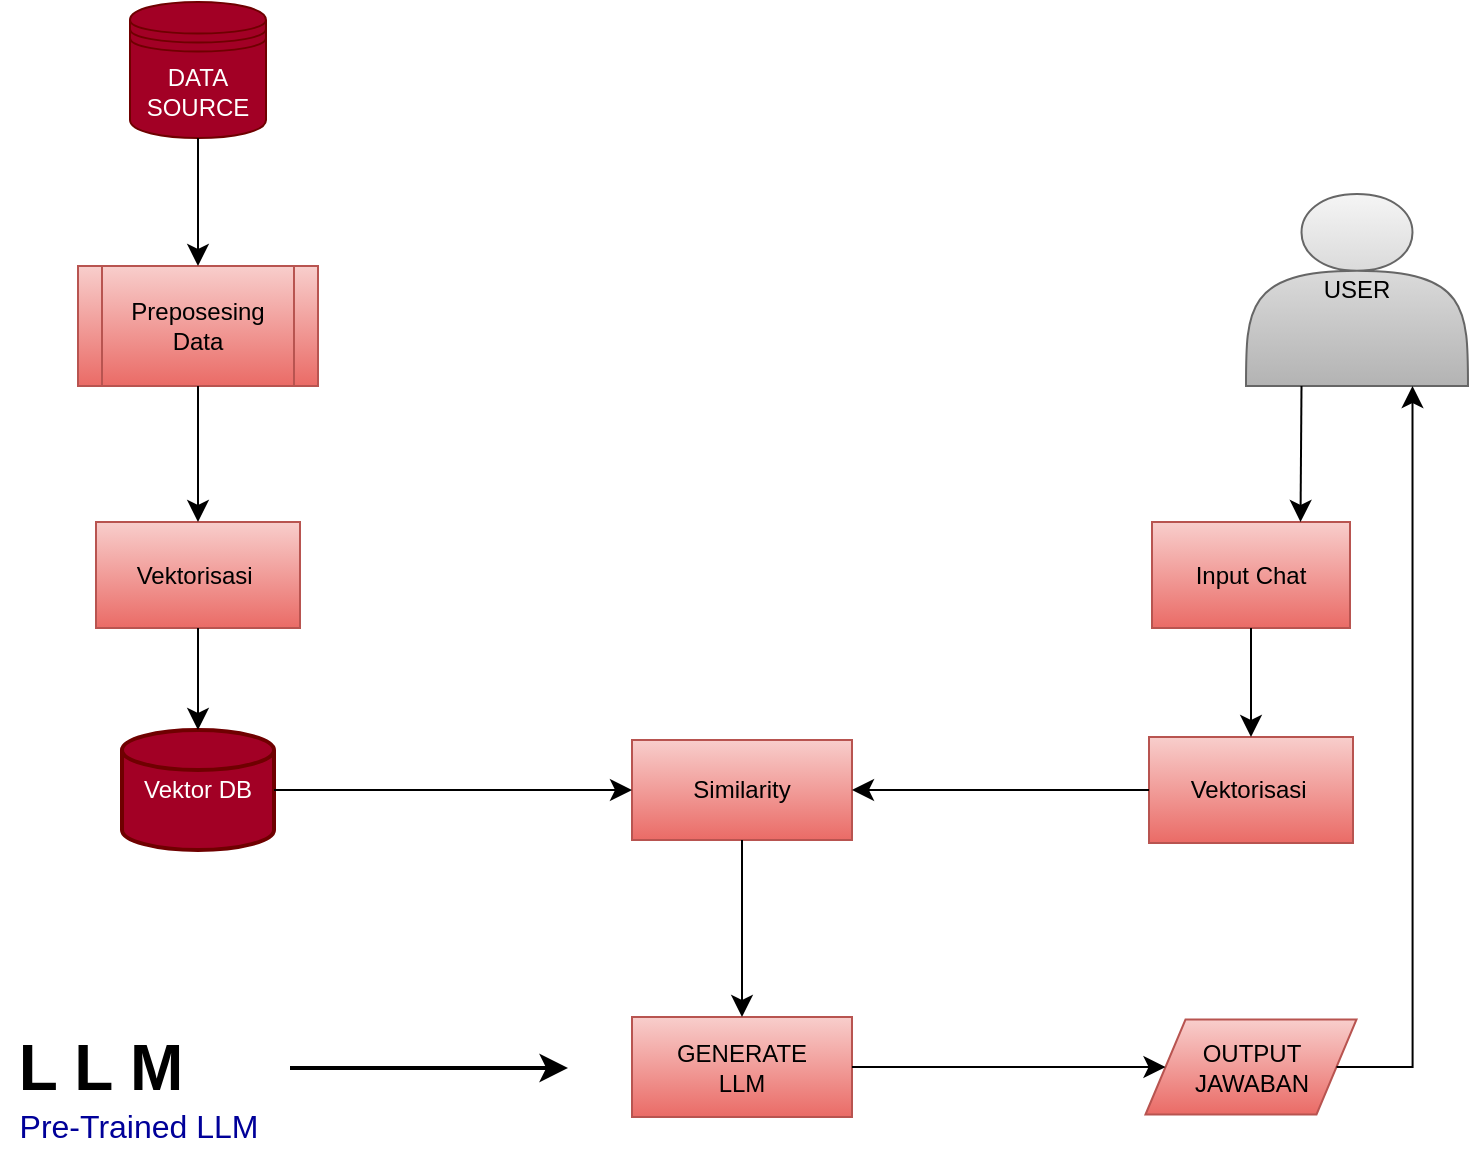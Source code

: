 <mxfile version="24.4.10" type="github">
  <diagram name="Page-1" id="I4u7UgQ7ZcSbGge25PJT">
    <mxGraphModel dx="1280" dy="484" grid="0" gridSize="10" guides="1" tooltips="1" connect="1" arrows="1" fold="1" page="0" pageScale="1" pageWidth="850" pageHeight="1100" math="0" shadow="0">
      <root>
        <mxCell id="0" />
        <mxCell id="1" parent="0" />
        <mxCell id="fuMs2qYxezaAky1oHTTr-2" value="USER" style="shape=actor;whiteSpace=wrap;html=1;fillColor=#f5f5f5;strokeColor=#666666;gradientColor=#b3b3b3;" vertex="1" parent="1">
          <mxGeometry x="493" y="236" width="111" height="96" as="geometry" />
        </mxCell>
        <mxCell id="fuMs2qYxezaAky1oHTTr-3" value="Preposesing Data" style="shape=process;whiteSpace=wrap;html=1;backgroundOutline=1;fillColor=#f8cecc;strokeColor=#b85450;gradientColor=#ea6b66;" vertex="1" parent="1">
          <mxGeometry x="-91" y="272" width="120" height="60" as="geometry" />
        </mxCell>
        <mxCell id="fuMs2qYxezaAky1oHTTr-4" value="DATA SOURCE" style="shape=datastore;whiteSpace=wrap;html=1;fillColor=#a20025;fontColor=#ffffff;strokeColor=#6F0000;" vertex="1" parent="1">
          <mxGeometry x="-65" y="140" width="68" height="68" as="geometry" />
        </mxCell>
        <mxCell id="fuMs2qYxezaAky1oHTTr-5" value="Vektorisasi&amp;nbsp;" style="rounded=0;whiteSpace=wrap;html=1;fillColor=#f8cecc;strokeColor=#b85450;gradientColor=#ea6b66;" vertex="1" parent="1">
          <mxGeometry x="-82" y="400" width="102" height="53" as="geometry" />
        </mxCell>
        <mxCell id="fuMs2qYxezaAky1oHTTr-6" value="Vektor DB" style="strokeWidth=2;html=1;shape=mxgraph.flowchart.database;whiteSpace=wrap;fillColor=#a20025;fontColor=#ffffff;strokeColor=#6F0000;" vertex="1" parent="1">
          <mxGeometry x="-69" y="504" width="76" height="60" as="geometry" />
        </mxCell>
        <mxCell id="fuMs2qYxezaAky1oHTTr-7" value="Similarity" style="html=1;whiteSpace=wrap;fillColor=#f8cecc;gradientColor=#ea6b66;strokeColor=#b85450;" vertex="1" parent="1">
          <mxGeometry x="186" y="509" width="110" height="50" as="geometry" />
        </mxCell>
        <mxCell id="fuMs2qYxezaAky1oHTTr-8" value="Input Chat" style="rounded=0;whiteSpace=wrap;html=1;fillColor=#f8cecc;gradientColor=#ea6b66;strokeColor=#b85450;" vertex="1" parent="1">
          <mxGeometry x="446" y="400" width="99" height="53" as="geometry" />
        </mxCell>
        <mxCell id="fuMs2qYxezaAky1oHTTr-9" value="Vektorisasi&amp;nbsp;" style="rounded=0;whiteSpace=wrap;html=1;fillColor=#f8cecc;strokeColor=#b85450;gradientColor=#ea6b66;" vertex="1" parent="1">
          <mxGeometry x="444.5" y="507.5" width="102" height="53" as="geometry" />
        </mxCell>
        <mxCell id="fuMs2qYxezaAky1oHTTr-11" value="&lt;h1&gt;L L M&lt;/h1&gt;" style="text;html=1;align=center;verticalAlign=middle;resizable=0;points=[];autosize=1;strokeColor=none;fillColor=none;fontSize=16;" vertex="1" parent="1">
          <mxGeometry x="-130" y="626" width="100" height="93" as="geometry" />
        </mxCell>
        <mxCell id="fuMs2qYxezaAky1oHTTr-14" value="Pre-Trained LLM" style="text;html=1;align=center;verticalAlign=middle;resizable=0;points=[];autosize=1;strokeColor=none;fillColor=none;fontSize=16;fontColor=#000099;" vertex="1" parent="1">
          <mxGeometry x="-130" y="686" width="137" height="31" as="geometry" />
        </mxCell>
        <mxCell id="fuMs2qYxezaAky1oHTTr-16" value="GENERATE&lt;br&gt;LLM" style="html=1;whiteSpace=wrap;fillColor=#f8cecc;gradientColor=#ea6b66;strokeColor=#b85450;" vertex="1" parent="1">
          <mxGeometry x="186" y="647.5" width="110" height="50" as="geometry" />
        </mxCell>
        <mxCell id="fuMs2qYxezaAky1oHTTr-21" value="OUTPUT&lt;div&gt;JAWABAN&lt;/div&gt;" style="shape=parallelogram;perimeter=parallelogramPerimeter;whiteSpace=wrap;html=1;fixedSize=1;fillColor=#f8cecc;gradientColor=#ea6b66;strokeColor=#b85450;" vertex="1" parent="1">
          <mxGeometry x="442.75" y="648.75" width="105.5" height="47.5" as="geometry" />
        </mxCell>
        <mxCell id="fuMs2qYxezaAky1oHTTr-22" value="" style="endArrow=classic;html=1;rounded=0;fontSize=12;startSize=8;endSize=8;curved=1;exitX=0.5;exitY=1;exitDx=0;exitDy=0;entryX=0.5;entryY=0;entryDx=0;entryDy=0;" edge="1" parent="1" source="fuMs2qYxezaAky1oHTTr-4" target="fuMs2qYxezaAky1oHTTr-3">
          <mxGeometry width="50" height="50" relative="1" as="geometry">
            <mxPoint x="252" y="392" as="sourcePoint" />
            <mxPoint x="302" y="342" as="targetPoint" />
          </mxGeometry>
        </mxCell>
        <mxCell id="fuMs2qYxezaAky1oHTTr-23" value="" style="endArrow=classic;html=1;rounded=0;fontSize=12;startSize=8;endSize=8;curved=1;exitX=0.5;exitY=1;exitDx=0;exitDy=0;entryX=0.5;entryY=0;entryDx=0;entryDy=0;" edge="1" parent="1" source="fuMs2qYxezaAky1oHTTr-3" target="fuMs2qYxezaAky1oHTTr-5">
          <mxGeometry width="50" height="50" relative="1" as="geometry">
            <mxPoint x="252" y="392" as="sourcePoint" />
            <mxPoint x="302" y="342" as="targetPoint" />
          </mxGeometry>
        </mxCell>
        <mxCell id="fuMs2qYxezaAky1oHTTr-24" value="" style="endArrow=classic;html=1;rounded=0;fontSize=12;startSize=8;endSize=8;curved=1;exitX=0.5;exitY=1;exitDx=0;exitDy=0;entryX=0.5;entryY=0;entryDx=0;entryDy=0;entryPerimeter=0;" edge="1" parent="1" source="fuMs2qYxezaAky1oHTTr-5" target="fuMs2qYxezaAky1oHTTr-6">
          <mxGeometry width="50" height="50" relative="1" as="geometry">
            <mxPoint x="252" y="392" as="sourcePoint" />
            <mxPoint x="302" y="342" as="targetPoint" />
          </mxGeometry>
        </mxCell>
        <mxCell id="fuMs2qYxezaAky1oHTTr-25" value="" style="endArrow=classic;html=1;rounded=0;fontSize=12;startSize=8;endSize=8;curved=1;exitX=1;exitY=0.5;exitDx=0;exitDy=0;exitPerimeter=0;entryX=0;entryY=0.5;entryDx=0;entryDy=0;" edge="1" parent="1" source="fuMs2qYxezaAky1oHTTr-6" target="fuMs2qYxezaAky1oHTTr-7">
          <mxGeometry width="50" height="50" relative="1" as="geometry">
            <mxPoint x="252" y="532" as="sourcePoint" />
            <mxPoint x="302" y="482" as="targetPoint" />
          </mxGeometry>
        </mxCell>
        <mxCell id="fuMs2qYxezaAky1oHTTr-26" value="" style="endArrow=classic;html=1;rounded=0;fontSize=12;startSize=8;endSize=8;curved=1;exitX=0;exitY=0.5;exitDx=0;exitDy=0;entryX=1;entryY=0.5;entryDx=0;entryDy=0;" edge="1" parent="1" source="fuMs2qYxezaAky1oHTTr-9" target="fuMs2qYxezaAky1oHTTr-7">
          <mxGeometry width="50" height="50" relative="1" as="geometry">
            <mxPoint x="252" y="532" as="sourcePoint" />
            <mxPoint x="302" y="482" as="targetPoint" />
          </mxGeometry>
        </mxCell>
        <mxCell id="fuMs2qYxezaAky1oHTTr-27" value="" style="endArrow=classic;html=1;rounded=0;fontSize=12;startSize=8;endSize=8;curved=1;exitX=0.25;exitY=1;exitDx=0;exitDy=0;entryX=0.75;entryY=0;entryDx=0;entryDy=0;" edge="1" parent="1" source="fuMs2qYxezaAky1oHTTr-2" target="fuMs2qYxezaAky1oHTTr-8">
          <mxGeometry width="50" height="50" relative="1" as="geometry">
            <mxPoint x="252" y="532" as="sourcePoint" />
            <mxPoint x="302" y="482" as="targetPoint" />
          </mxGeometry>
        </mxCell>
        <mxCell id="fuMs2qYxezaAky1oHTTr-28" value="" style="endArrow=classic;html=1;rounded=0;fontSize=12;startSize=8;endSize=8;curved=1;exitX=0.5;exitY=1;exitDx=0;exitDy=0;entryX=0.5;entryY=0;entryDx=0;entryDy=0;" edge="1" parent="1" source="fuMs2qYxezaAky1oHTTr-8" target="fuMs2qYxezaAky1oHTTr-9">
          <mxGeometry width="50" height="50" relative="1" as="geometry">
            <mxPoint x="252" y="532" as="sourcePoint" />
            <mxPoint x="302" y="482" as="targetPoint" />
          </mxGeometry>
        </mxCell>
        <mxCell id="fuMs2qYxezaAky1oHTTr-29" value="" style="endArrow=classic;html=1;rounded=0;fontSize=12;startSize=8;endSize=8;curved=1;exitX=0.5;exitY=1;exitDx=0;exitDy=0;entryX=0.5;entryY=0;entryDx=0;entryDy=0;" edge="1" parent="1" source="fuMs2qYxezaAky1oHTTr-7" target="fuMs2qYxezaAky1oHTTr-16">
          <mxGeometry width="50" height="50" relative="1" as="geometry">
            <mxPoint x="252" y="532" as="sourcePoint" />
            <mxPoint x="302" y="482" as="targetPoint" />
          </mxGeometry>
        </mxCell>
        <mxCell id="fuMs2qYxezaAky1oHTTr-30" value="" style="endArrow=classic;html=1;rounded=0;fontSize=12;startSize=8;endSize=8;curved=1;exitX=1;exitY=0.5;exitDx=0;exitDy=0;entryX=0;entryY=0.5;entryDx=0;entryDy=0;" edge="1" parent="1" source="fuMs2qYxezaAky1oHTTr-16" target="fuMs2qYxezaAky1oHTTr-21">
          <mxGeometry width="50" height="50" relative="1" as="geometry">
            <mxPoint x="252" y="532" as="sourcePoint" />
            <mxPoint x="302" y="482" as="targetPoint" />
          </mxGeometry>
        </mxCell>
        <mxCell id="fuMs2qYxezaAky1oHTTr-36" value="" style="edgeStyle=segmentEdgeStyle;endArrow=classic;html=1;curved=0;rounded=0;endSize=8;startSize=8;fontSize=12;exitX=1;exitY=0.5;exitDx=0;exitDy=0;entryX=0.75;entryY=1;entryDx=0;entryDy=0;" edge="1" parent="1" source="fuMs2qYxezaAky1oHTTr-21" target="fuMs2qYxezaAky1oHTTr-2">
          <mxGeometry width="50" height="50" relative="1" as="geometry">
            <mxPoint x="635" y="623" as="sourcePoint" />
            <mxPoint x="685" y="573" as="targetPoint" />
          </mxGeometry>
        </mxCell>
        <mxCell id="fuMs2qYxezaAky1oHTTr-37" value="" style="endArrow=classic;html=1;rounded=0;fontSize=12;startSize=8;endSize=8;curved=1;strokeWidth=2;" edge="1" parent="1">
          <mxGeometry width="50" height="50" relative="1" as="geometry">
            <mxPoint x="15" y="673" as="sourcePoint" />
            <mxPoint x="154" y="673" as="targetPoint" />
          </mxGeometry>
        </mxCell>
      </root>
    </mxGraphModel>
  </diagram>
</mxfile>
